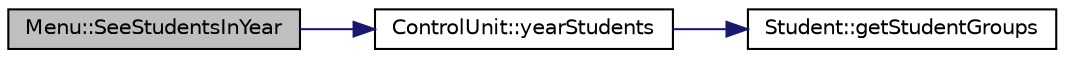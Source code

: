 digraph "Menu::SeeStudentsInYear"
{
 // LATEX_PDF_SIZE
  edge [fontname="Helvetica",fontsize="10",labelfontname="Helvetica",labelfontsize="10"];
  node [fontname="Helvetica",fontsize="10",shape=record];
  rankdir="LR";
  Node1 [label="Menu::SeeStudentsInYear",height=0.2,width=0.4,color="black", fillcolor="grey75", style="filled", fontcolor="black",tooltip="Lists all the students in a specific year."];
  Node1 -> Node2 [color="midnightblue",fontsize="10",style="solid"];
  Node2 [label="ControlUnit::yearStudents",height=0.2,width=0.4,color="black", fillcolor="white", style="filled",URL="$class_control_unit.html#acad3739b9fe2d14a380590afb17e7a6b",tooltip="Displays the students from a specific year."];
  Node2 -> Node3 [color="midnightblue",fontsize="10",style="solid"];
  Node3 [label="Student::getStudentGroups",height=0.2,width=0.4,color="black", fillcolor="white", style="filled",URL="$class_student.html#ad3420b04fc1bb5dcc413bfa771db896d",tooltip="Gets all the classes the student belongs to."];
}
